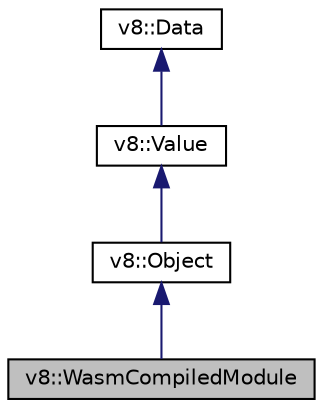 digraph "v8::WasmCompiledModule"
{
  edge [fontname="Helvetica",fontsize="10",labelfontname="Helvetica",labelfontsize="10"];
  node [fontname="Helvetica",fontsize="10",shape=record];
  Node1 [label="v8::WasmCompiledModule",height=0.2,width=0.4,color="black", fillcolor="grey75", style="filled", fontcolor="black"];
  Node2 -> Node1 [dir="back",color="midnightblue",fontsize="10",style="solid",fontname="Helvetica"];
  Node2 [label="v8::Object",height=0.2,width=0.4,color="black", fillcolor="white", style="filled",URL="$classv8_1_1Object.html"];
  Node3 -> Node2 [dir="back",color="midnightblue",fontsize="10",style="solid",fontname="Helvetica"];
  Node3 [label="v8::Value",height=0.2,width=0.4,color="black", fillcolor="white", style="filled",URL="$classv8_1_1Value.html"];
  Node4 -> Node3 [dir="back",color="midnightblue",fontsize="10",style="solid",fontname="Helvetica"];
  Node4 [label="v8::Data",height=0.2,width=0.4,color="black", fillcolor="white", style="filled",URL="$classv8_1_1Data.html"];
}
